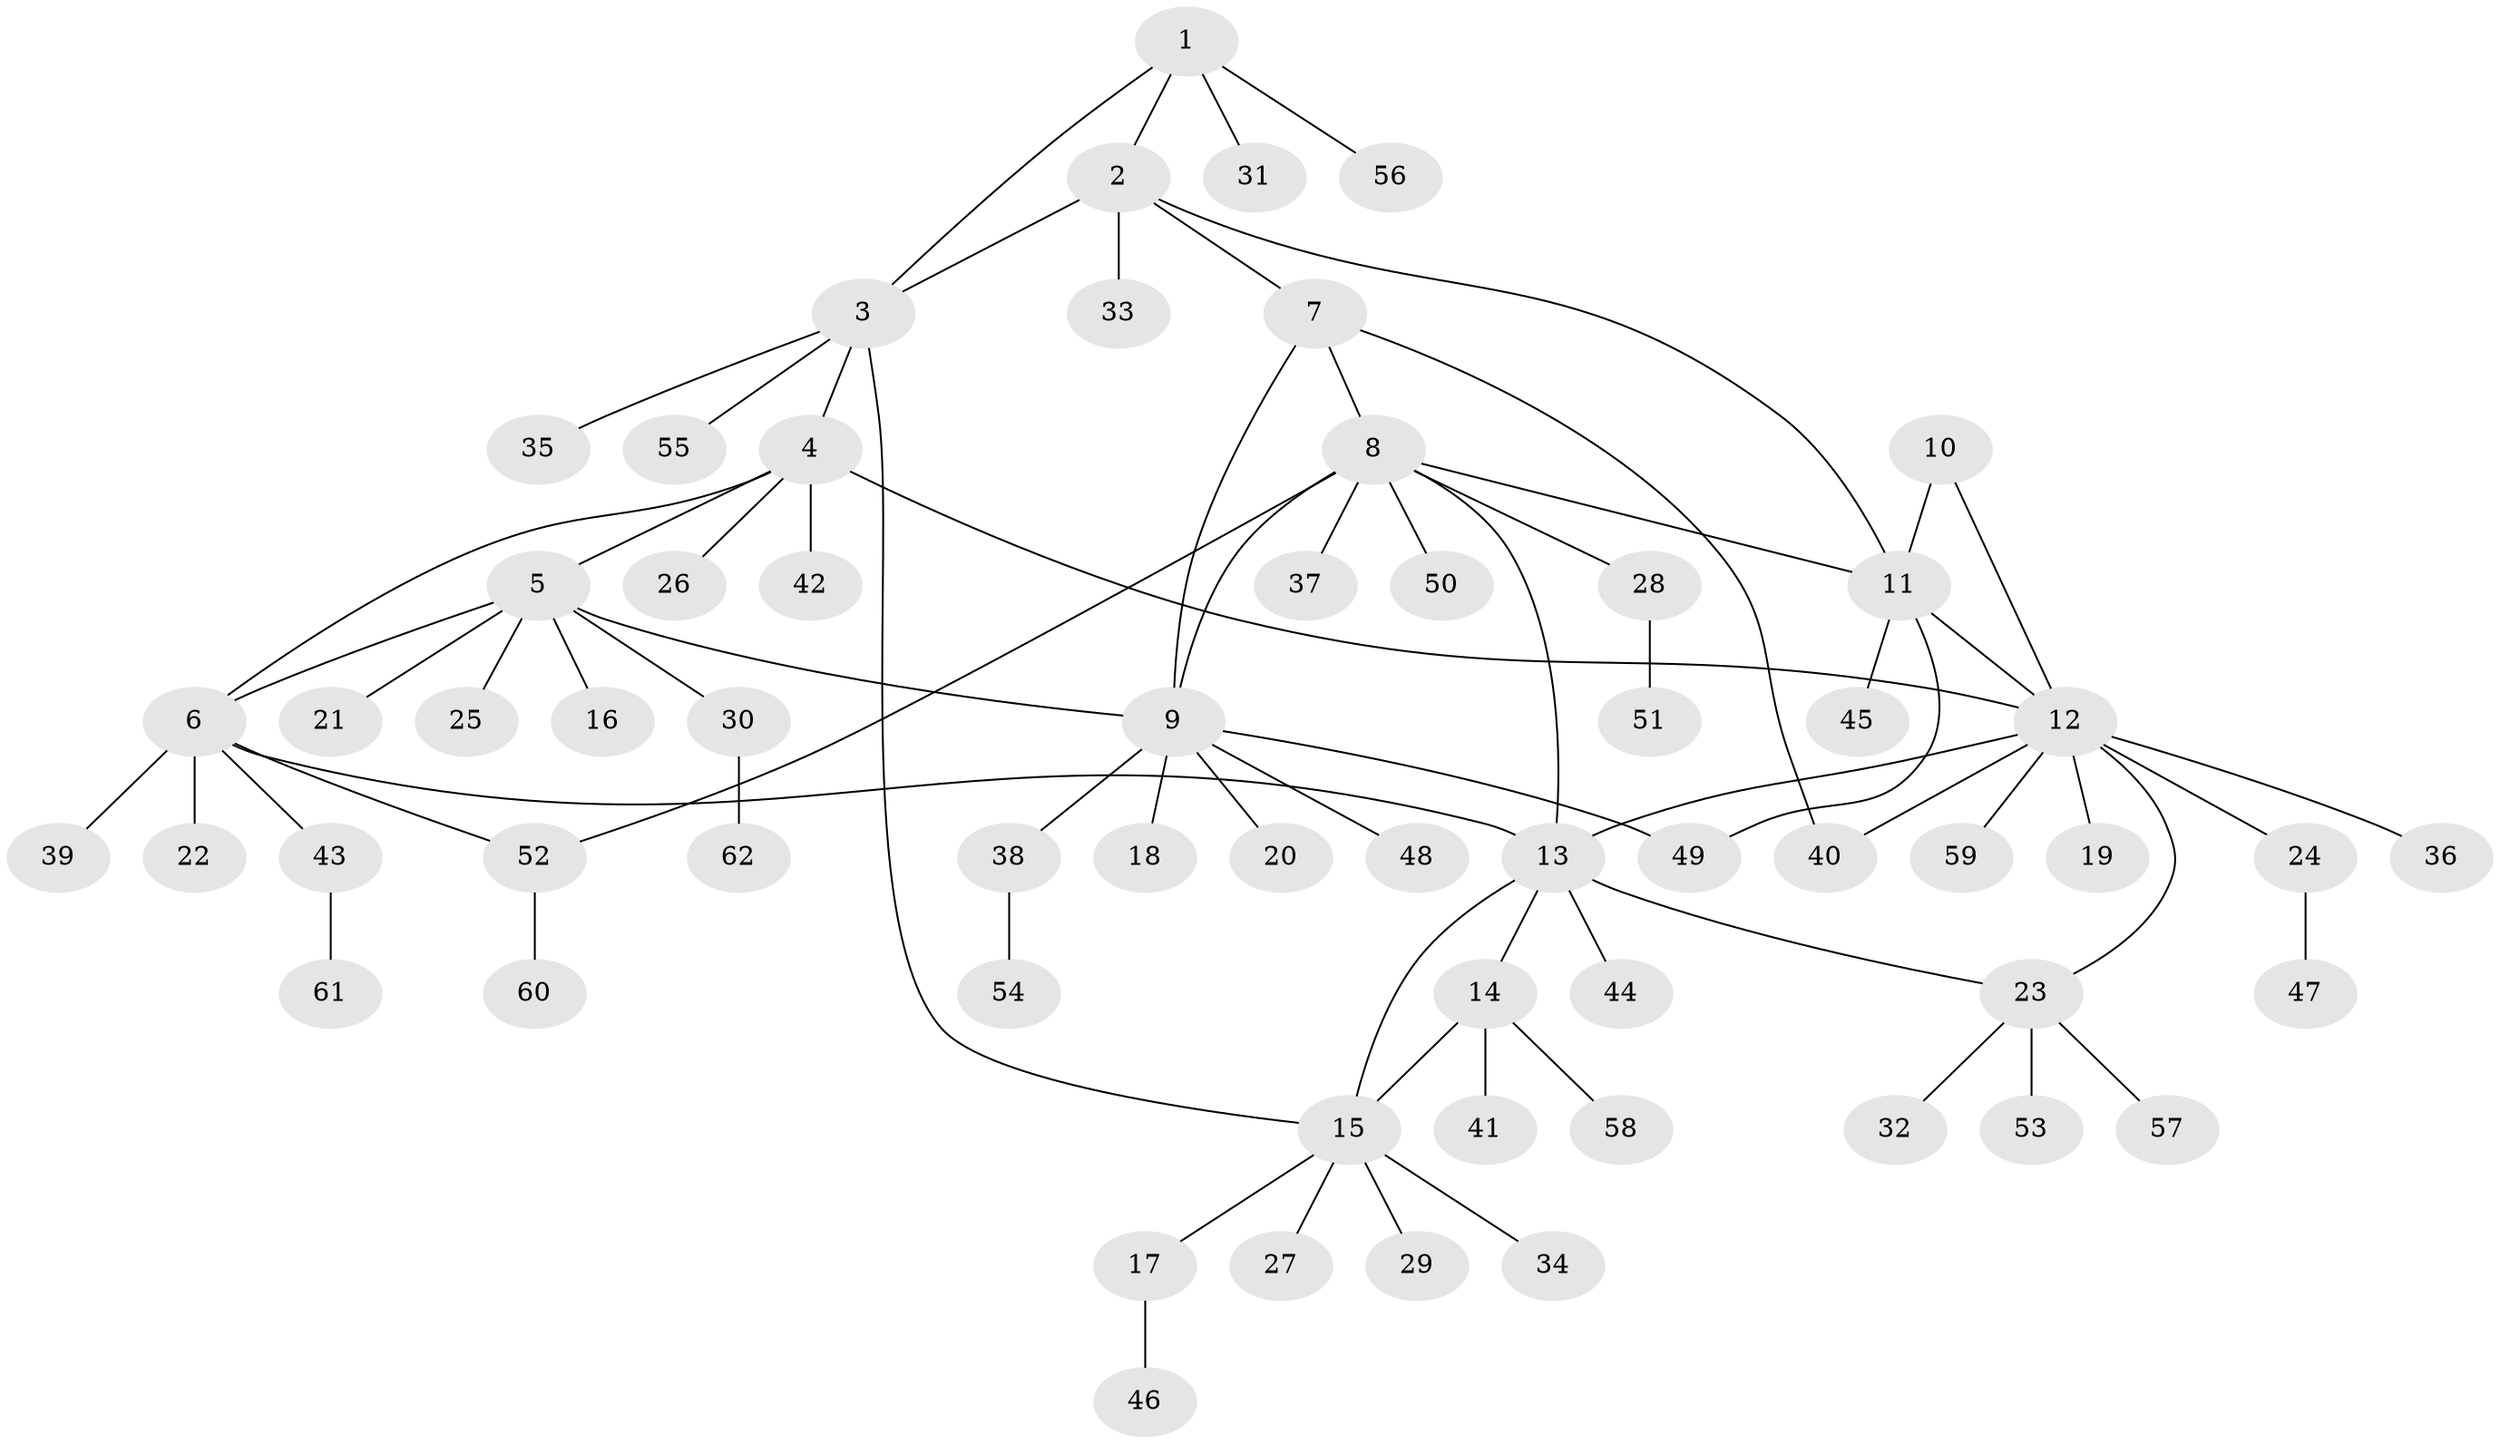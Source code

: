 // coarse degree distribution, {8: 0.03225806451612903, 1: 0.6774193548387096, 9: 0.03225806451612903, 3: 0.0967741935483871, 6: 0.03225806451612903, 2: 0.06451612903225806, 5: 0.03225806451612903, 10: 0.03225806451612903}
// Generated by graph-tools (version 1.1) at 2025/57/03/04/25 21:57:31]
// undirected, 62 vertices, 76 edges
graph export_dot {
graph [start="1"]
  node [color=gray90,style=filled];
  1;
  2;
  3;
  4;
  5;
  6;
  7;
  8;
  9;
  10;
  11;
  12;
  13;
  14;
  15;
  16;
  17;
  18;
  19;
  20;
  21;
  22;
  23;
  24;
  25;
  26;
  27;
  28;
  29;
  30;
  31;
  32;
  33;
  34;
  35;
  36;
  37;
  38;
  39;
  40;
  41;
  42;
  43;
  44;
  45;
  46;
  47;
  48;
  49;
  50;
  51;
  52;
  53;
  54;
  55;
  56;
  57;
  58;
  59;
  60;
  61;
  62;
  1 -- 2;
  1 -- 3;
  1 -- 31;
  1 -- 56;
  2 -- 3;
  2 -- 7;
  2 -- 11;
  2 -- 33;
  3 -- 4;
  3 -- 15;
  3 -- 35;
  3 -- 55;
  4 -- 5;
  4 -- 6;
  4 -- 12;
  4 -- 26;
  4 -- 42;
  5 -- 6;
  5 -- 9;
  5 -- 16;
  5 -- 21;
  5 -- 25;
  5 -- 30;
  6 -- 13;
  6 -- 22;
  6 -- 39;
  6 -- 43;
  6 -- 52;
  7 -- 8;
  7 -- 9;
  7 -- 40;
  8 -- 9;
  8 -- 11;
  8 -- 13;
  8 -- 28;
  8 -- 37;
  8 -- 50;
  8 -- 52;
  9 -- 18;
  9 -- 20;
  9 -- 38;
  9 -- 48;
  9 -- 49;
  10 -- 11;
  10 -- 12;
  11 -- 12;
  11 -- 45;
  11 -- 49;
  12 -- 13;
  12 -- 19;
  12 -- 23;
  12 -- 24;
  12 -- 36;
  12 -- 40;
  12 -- 59;
  13 -- 14;
  13 -- 15;
  13 -- 23;
  13 -- 44;
  14 -- 15;
  14 -- 41;
  14 -- 58;
  15 -- 17;
  15 -- 27;
  15 -- 29;
  15 -- 34;
  17 -- 46;
  23 -- 32;
  23 -- 53;
  23 -- 57;
  24 -- 47;
  28 -- 51;
  30 -- 62;
  38 -- 54;
  43 -- 61;
  52 -- 60;
}
